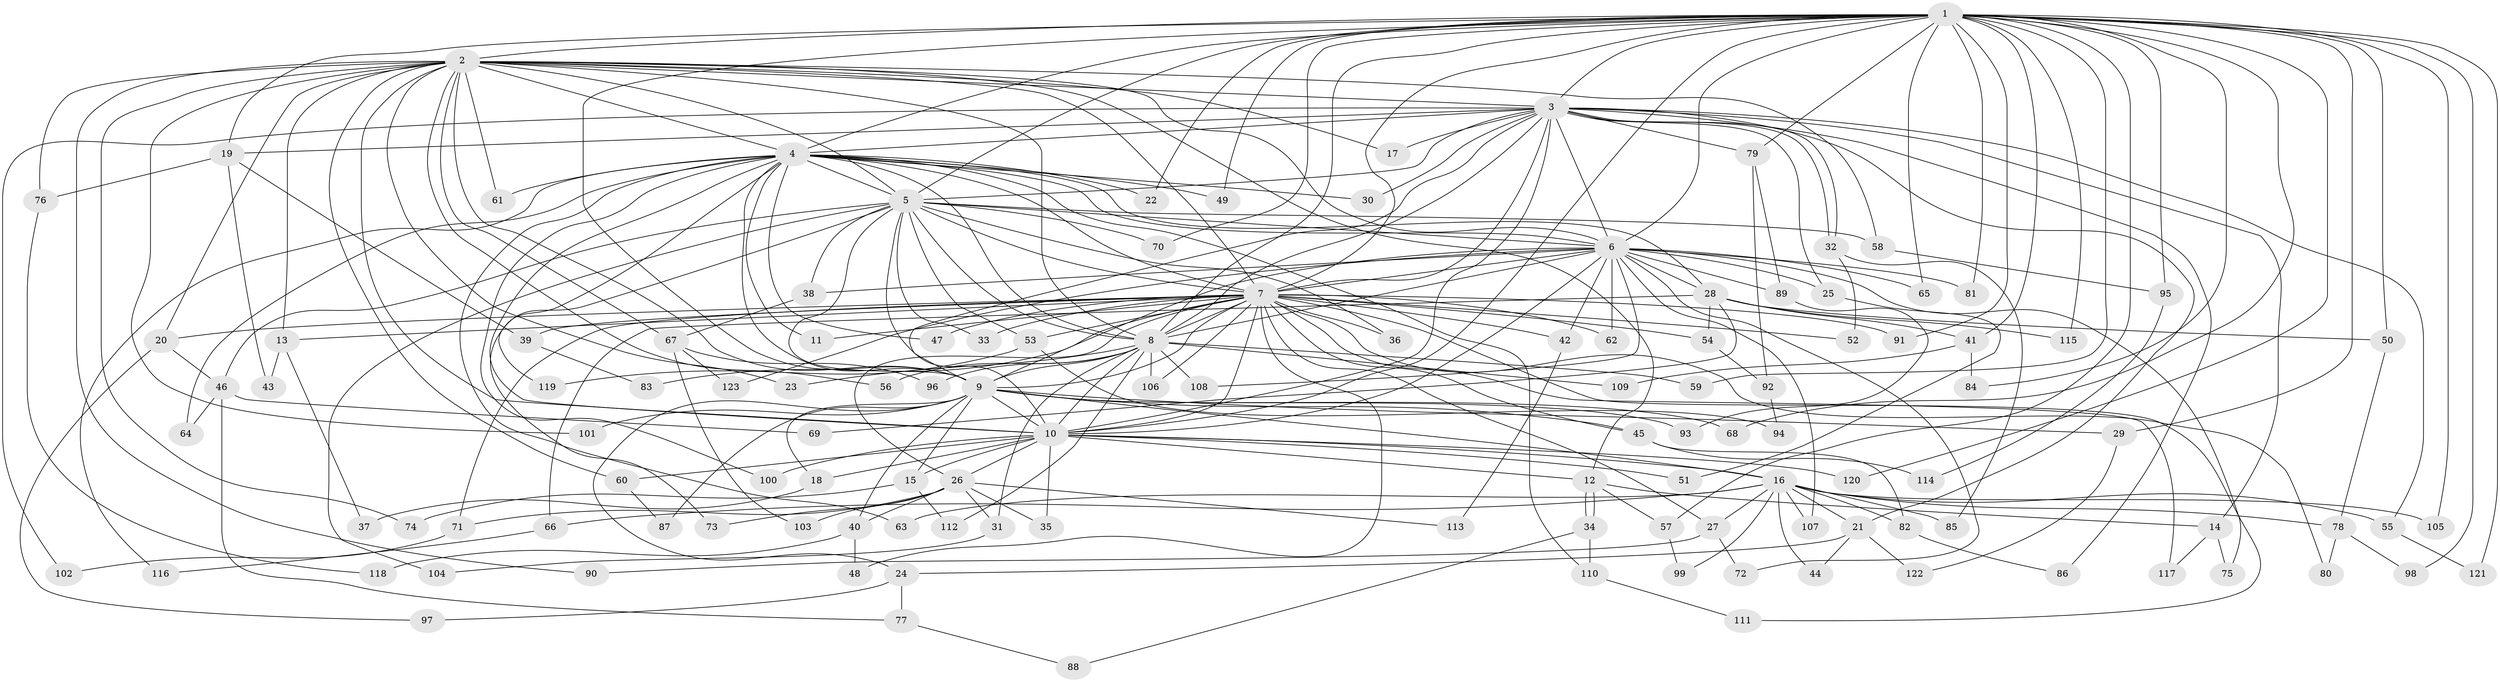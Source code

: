 // Generated by graph-tools (version 1.1) at 2025/01/03/09/25 03:01:29]
// undirected, 123 vertices, 271 edges
graph export_dot {
graph [start="1"]
  node [color=gray90,style=filled];
  1;
  2;
  3;
  4;
  5;
  6;
  7;
  8;
  9;
  10;
  11;
  12;
  13;
  14;
  15;
  16;
  17;
  18;
  19;
  20;
  21;
  22;
  23;
  24;
  25;
  26;
  27;
  28;
  29;
  30;
  31;
  32;
  33;
  34;
  35;
  36;
  37;
  38;
  39;
  40;
  41;
  42;
  43;
  44;
  45;
  46;
  47;
  48;
  49;
  50;
  51;
  52;
  53;
  54;
  55;
  56;
  57;
  58;
  59;
  60;
  61;
  62;
  63;
  64;
  65;
  66;
  67;
  68;
  69;
  70;
  71;
  72;
  73;
  74;
  75;
  76;
  77;
  78;
  79;
  80;
  81;
  82;
  83;
  84;
  85;
  86;
  87;
  88;
  89;
  90;
  91;
  92;
  93;
  94;
  95;
  96;
  97;
  98;
  99;
  100;
  101;
  102;
  103;
  104;
  105;
  106;
  107;
  108;
  109;
  110;
  111;
  112;
  113;
  114;
  115;
  116;
  117;
  118;
  119;
  120;
  121;
  122;
  123;
  1 -- 2;
  1 -- 3;
  1 -- 4;
  1 -- 5;
  1 -- 6;
  1 -- 7;
  1 -- 8;
  1 -- 9;
  1 -- 10;
  1 -- 19;
  1 -- 22;
  1 -- 29;
  1 -- 41;
  1 -- 49;
  1 -- 50;
  1 -- 57;
  1 -- 59;
  1 -- 65;
  1 -- 68;
  1 -- 70;
  1 -- 79;
  1 -- 81;
  1 -- 84;
  1 -- 91;
  1 -- 95;
  1 -- 98;
  1 -- 105;
  1 -- 115;
  1 -- 120;
  1 -- 121;
  2 -- 3;
  2 -- 4;
  2 -- 5;
  2 -- 6;
  2 -- 7;
  2 -- 8;
  2 -- 9;
  2 -- 10;
  2 -- 12;
  2 -- 13;
  2 -- 17;
  2 -- 20;
  2 -- 23;
  2 -- 56;
  2 -- 58;
  2 -- 60;
  2 -- 61;
  2 -- 67;
  2 -- 74;
  2 -- 76;
  2 -- 90;
  2 -- 101;
  3 -- 4;
  3 -- 5;
  3 -- 6;
  3 -- 7;
  3 -- 8;
  3 -- 9;
  3 -- 10;
  3 -- 14;
  3 -- 17;
  3 -- 19;
  3 -- 21;
  3 -- 25;
  3 -- 30;
  3 -- 32;
  3 -- 32;
  3 -- 55;
  3 -- 79;
  3 -- 86;
  3 -- 102;
  4 -- 5;
  4 -- 6;
  4 -- 7;
  4 -- 8;
  4 -- 9;
  4 -- 10;
  4 -- 11;
  4 -- 22;
  4 -- 28;
  4 -- 30;
  4 -- 47;
  4 -- 49;
  4 -- 61;
  4 -- 63;
  4 -- 64;
  4 -- 100;
  4 -- 110;
  4 -- 116;
  4 -- 119;
  5 -- 6;
  5 -- 7;
  5 -- 8;
  5 -- 9;
  5 -- 10;
  5 -- 33;
  5 -- 36;
  5 -- 38;
  5 -- 46;
  5 -- 53;
  5 -- 58;
  5 -- 70;
  5 -- 73;
  5 -- 104;
  6 -- 7;
  6 -- 8;
  6 -- 9;
  6 -- 10;
  6 -- 25;
  6 -- 28;
  6 -- 38;
  6 -- 42;
  6 -- 62;
  6 -- 65;
  6 -- 72;
  6 -- 75;
  6 -- 81;
  6 -- 89;
  6 -- 107;
  6 -- 108;
  6 -- 123;
  7 -- 8;
  7 -- 9;
  7 -- 10;
  7 -- 11;
  7 -- 13;
  7 -- 20;
  7 -- 26;
  7 -- 27;
  7 -- 33;
  7 -- 36;
  7 -- 39;
  7 -- 42;
  7 -- 45;
  7 -- 47;
  7 -- 48;
  7 -- 52;
  7 -- 53;
  7 -- 54;
  7 -- 62;
  7 -- 71;
  7 -- 80;
  7 -- 83;
  7 -- 91;
  7 -- 106;
  7 -- 111;
  7 -- 117;
  8 -- 9;
  8 -- 10;
  8 -- 23;
  8 -- 31;
  8 -- 56;
  8 -- 59;
  8 -- 96;
  8 -- 106;
  8 -- 108;
  8 -- 109;
  8 -- 112;
  9 -- 10;
  9 -- 15;
  9 -- 16;
  9 -- 18;
  9 -- 24;
  9 -- 29;
  9 -- 40;
  9 -- 45;
  9 -- 68;
  9 -- 87;
  9 -- 93;
  9 -- 101;
  10 -- 12;
  10 -- 15;
  10 -- 16;
  10 -- 18;
  10 -- 26;
  10 -- 35;
  10 -- 51;
  10 -- 60;
  10 -- 100;
  10 -- 120;
  12 -- 14;
  12 -- 34;
  12 -- 34;
  12 -- 57;
  13 -- 37;
  13 -- 43;
  14 -- 75;
  14 -- 117;
  15 -- 74;
  15 -- 112;
  16 -- 21;
  16 -- 27;
  16 -- 44;
  16 -- 55;
  16 -- 63;
  16 -- 66;
  16 -- 78;
  16 -- 82;
  16 -- 85;
  16 -- 99;
  16 -- 105;
  16 -- 107;
  18 -- 37;
  19 -- 39;
  19 -- 43;
  19 -- 76;
  20 -- 46;
  20 -- 97;
  21 -- 24;
  21 -- 44;
  21 -- 122;
  24 -- 77;
  24 -- 97;
  25 -- 51;
  26 -- 31;
  26 -- 35;
  26 -- 40;
  26 -- 71;
  26 -- 73;
  26 -- 103;
  26 -- 113;
  27 -- 72;
  27 -- 90;
  28 -- 41;
  28 -- 50;
  28 -- 54;
  28 -- 66;
  28 -- 69;
  28 -- 115;
  29 -- 122;
  31 -- 104;
  32 -- 52;
  32 -- 85;
  34 -- 88;
  34 -- 110;
  38 -- 67;
  39 -- 83;
  40 -- 48;
  40 -- 118;
  41 -- 84;
  41 -- 109;
  42 -- 113;
  45 -- 82;
  45 -- 114;
  46 -- 64;
  46 -- 69;
  46 -- 77;
  50 -- 78;
  53 -- 94;
  53 -- 119;
  54 -- 92;
  55 -- 121;
  57 -- 99;
  58 -- 95;
  60 -- 87;
  66 -- 116;
  67 -- 96;
  67 -- 103;
  67 -- 123;
  71 -- 102;
  76 -- 118;
  77 -- 88;
  78 -- 80;
  78 -- 98;
  79 -- 89;
  79 -- 92;
  82 -- 86;
  89 -- 93;
  92 -- 94;
  95 -- 114;
  110 -- 111;
}
